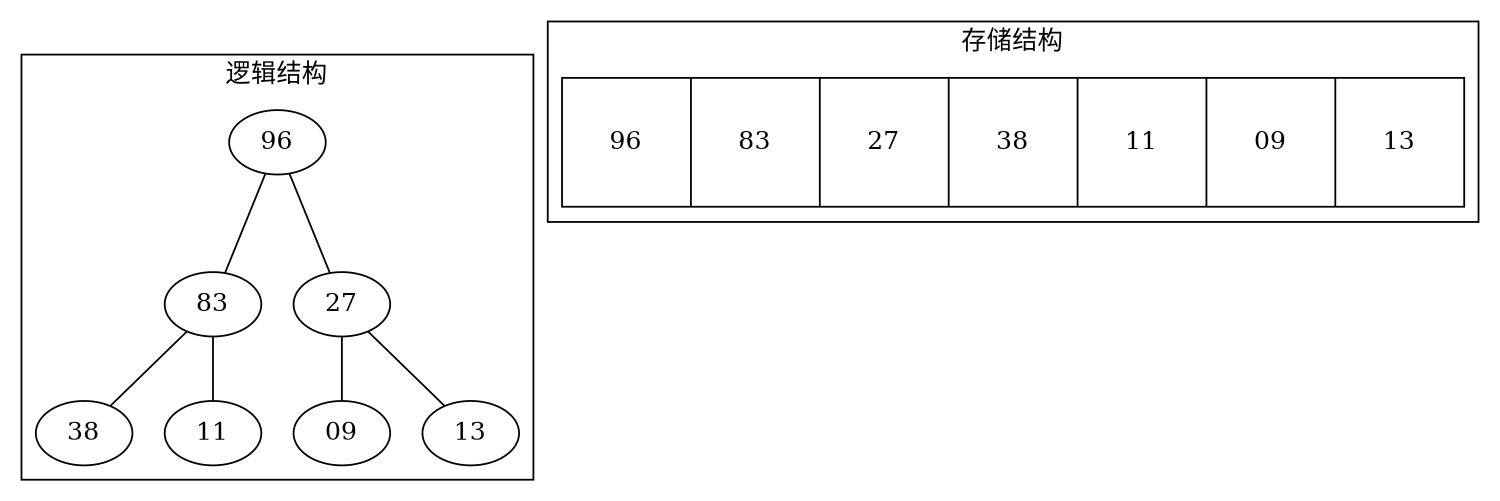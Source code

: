graph smallheap {
    size="10,10";
    subgraph cluster0 {
        label = "逻辑结构";
        96 -- 83;
        96 -- 27;
        83 -- 38;
        83 -- 11;
        27 -- 09;
        27 -- 13;
    }
    subgraph cluster1 {
        label = "存储结构";
        node[shape="record", width="7",height="1"];
        node0[label="<f0>96|<f1>83|<f2>27|<f3>38|<f4>11|<f5>09|<f6>13"];
    }
}
